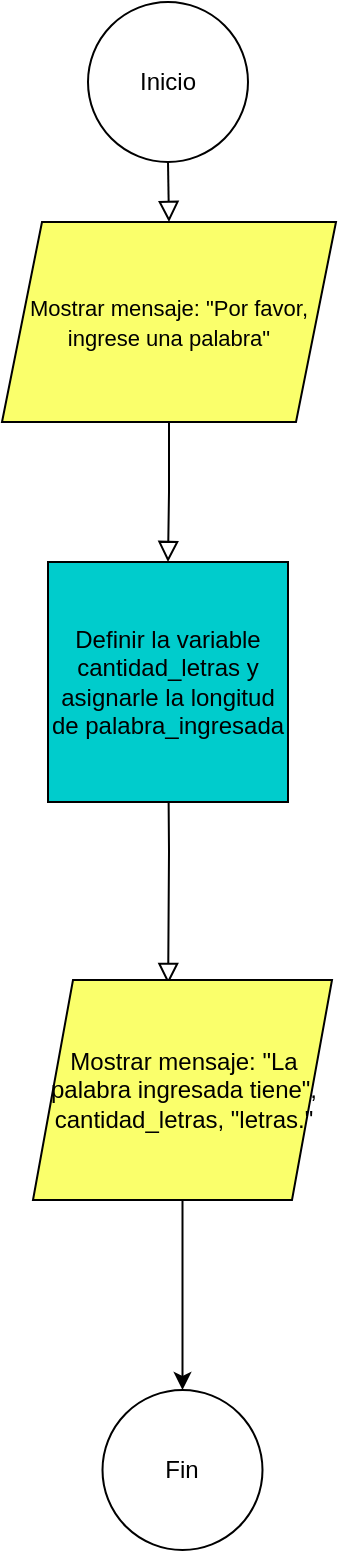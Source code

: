 <mxfile version="25.0.3">
  <diagram id="C5RBs43oDa-KdzZeNtuy" name="Page-1">
    <mxGraphModel dx="479" dy="625" grid="1" gridSize="10" guides="1" tooltips="1" connect="1" arrows="1" fold="1" page="1" pageScale="1" pageWidth="827" pageHeight="1169" math="0" shadow="0">
      <root>
        <mxCell id="WIyWlLk6GJQsqaUBKTNV-0" />
        <mxCell id="WIyWlLk6GJQsqaUBKTNV-1" parent="WIyWlLk6GJQsqaUBKTNV-0" />
        <mxCell id="WIyWlLk6GJQsqaUBKTNV-2" value="" style="rounded=0;html=1;jettySize=auto;orthogonalLoop=1;fontSize=11;endArrow=block;endFill=0;endSize=8;strokeWidth=1;shadow=0;labelBackgroundColor=none;edgeStyle=orthogonalEdgeStyle;exitX=0.5;exitY=1;exitDx=0;exitDy=0;entryX=0.5;entryY=0;entryDx=0;entryDy=0;" parent="WIyWlLk6GJQsqaUBKTNV-1" source="kPt3tqsfsi0us3j3FMs1-0" target="kPt3tqsfsi0us3j3FMs1-1" edge="1">
          <mxGeometry relative="1" as="geometry">
            <mxPoint x="220" y="120" as="sourcePoint" />
            <mxPoint x="220" y="170" as="targetPoint" />
          </mxGeometry>
        </mxCell>
        <mxCell id="WIyWlLk6GJQsqaUBKTNV-4" value="" style="rounded=0;html=1;jettySize=auto;orthogonalLoop=1;fontSize=11;endArrow=block;endFill=0;endSize=8;strokeWidth=1;shadow=0;labelBackgroundColor=none;edgeStyle=orthogonalEdgeStyle;exitX=0.5;exitY=1;exitDx=0;exitDy=0;" parent="WIyWlLk6GJQsqaUBKTNV-1" source="kPt3tqsfsi0us3j3FMs1-1" target="kPt3tqsfsi0us3j3FMs1-4" edge="1">
          <mxGeometry y="20" relative="1" as="geometry">
            <mxPoint as="offset" />
            <mxPoint x="220" y="250" as="sourcePoint" />
            <mxPoint x="220" y="309" as="targetPoint" />
          </mxGeometry>
        </mxCell>
        <mxCell id="WIyWlLk6GJQsqaUBKTNV-8" value="" style="rounded=0;html=1;jettySize=auto;orthogonalLoop=1;fontSize=11;endArrow=block;endFill=0;endSize=8;strokeWidth=1;shadow=0;labelBackgroundColor=none;edgeStyle=orthogonalEdgeStyle;entryX=0.452;entryY=0.018;entryDx=0;entryDy=0;entryPerimeter=0;" parent="WIyWlLk6GJQsqaUBKTNV-1" target="kPt3tqsfsi0us3j3FMs1-5" edge="1">
          <mxGeometry x="0.333" y="20" relative="1" as="geometry">
            <mxPoint as="offset" />
            <mxPoint x="220" y="389" as="sourcePoint" />
            <mxPoint x="220" y="514" as="targetPoint" />
          </mxGeometry>
        </mxCell>
        <mxCell id="kPt3tqsfsi0us3j3FMs1-0" value="Inicio" style="ellipse;whiteSpace=wrap;html=1;aspect=fixed;" vertex="1" parent="WIyWlLk6GJQsqaUBKTNV-1">
          <mxGeometry x="180" y="30" width="80" height="80" as="geometry" />
        </mxCell>
        <mxCell id="kPt3tqsfsi0us3j3FMs1-4" value="Definir la variable cantidad_letras y asignarle la longitud de palabra_ingresada" style="whiteSpace=wrap;html=1;aspect=fixed;fillColor=#00CCCC;" vertex="1" parent="WIyWlLk6GJQsqaUBKTNV-1">
          <mxGeometry x="160" y="310" width="120" height="120" as="geometry" />
        </mxCell>
        <mxCell id="kPt3tqsfsi0us3j3FMs1-7" value="" style="edgeStyle=orthogonalEdgeStyle;rounded=0;orthogonalLoop=1;jettySize=auto;html=1;" edge="1" parent="WIyWlLk6GJQsqaUBKTNV-1" source="kPt3tqsfsi0us3j3FMs1-5" target="kPt3tqsfsi0us3j3FMs1-6">
          <mxGeometry relative="1" as="geometry" />
        </mxCell>
        <mxCell id="kPt3tqsfsi0us3j3FMs1-5" value="Mostrar mensaje: &quot;La palabra ingresada tiene&quot;, cantidad_letras, &quot;letras.&quot;" style="shape=parallelogram;perimeter=parallelogramPerimeter;whiteSpace=wrap;html=1;fixedSize=1;fillColor=#FAFF6B;" vertex="1" parent="WIyWlLk6GJQsqaUBKTNV-1">
          <mxGeometry x="152.5" y="519" width="149.5" height="110" as="geometry" />
        </mxCell>
        <mxCell id="kPt3tqsfsi0us3j3FMs1-6" value="Fin" style="ellipse;whiteSpace=wrap;html=1;" vertex="1" parent="WIyWlLk6GJQsqaUBKTNV-1">
          <mxGeometry x="187.25" y="724" width="80" height="80" as="geometry" />
        </mxCell>
        <mxCell id="kPt3tqsfsi0us3j3FMs1-1" value="&lt;div style=&quot;&quot;&gt;&lt;span style=&quot;background-color: initial;&quot;&gt;&lt;font style=&quot;font-size: 11px;&quot;&gt;Mostrar mensaje: &quot;Por favor, ingrese una palabra&quot;&lt;/font&gt;&lt;/span&gt;&lt;/div&gt;" style="shape=parallelogram;perimeter=parallelogramPerimeter;whiteSpace=wrap;html=1;fixedSize=1;align=center;fillColor=#FAFF6B;" vertex="1" parent="WIyWlLk6GJQsqaUBKTNV-1">
          <mxGeometry x="137" y="140" width="167" height="100" as="geometry" />
        </mxCell>
      </root>
    </mxGraphModel>
  </diagram>
</mxfile>
